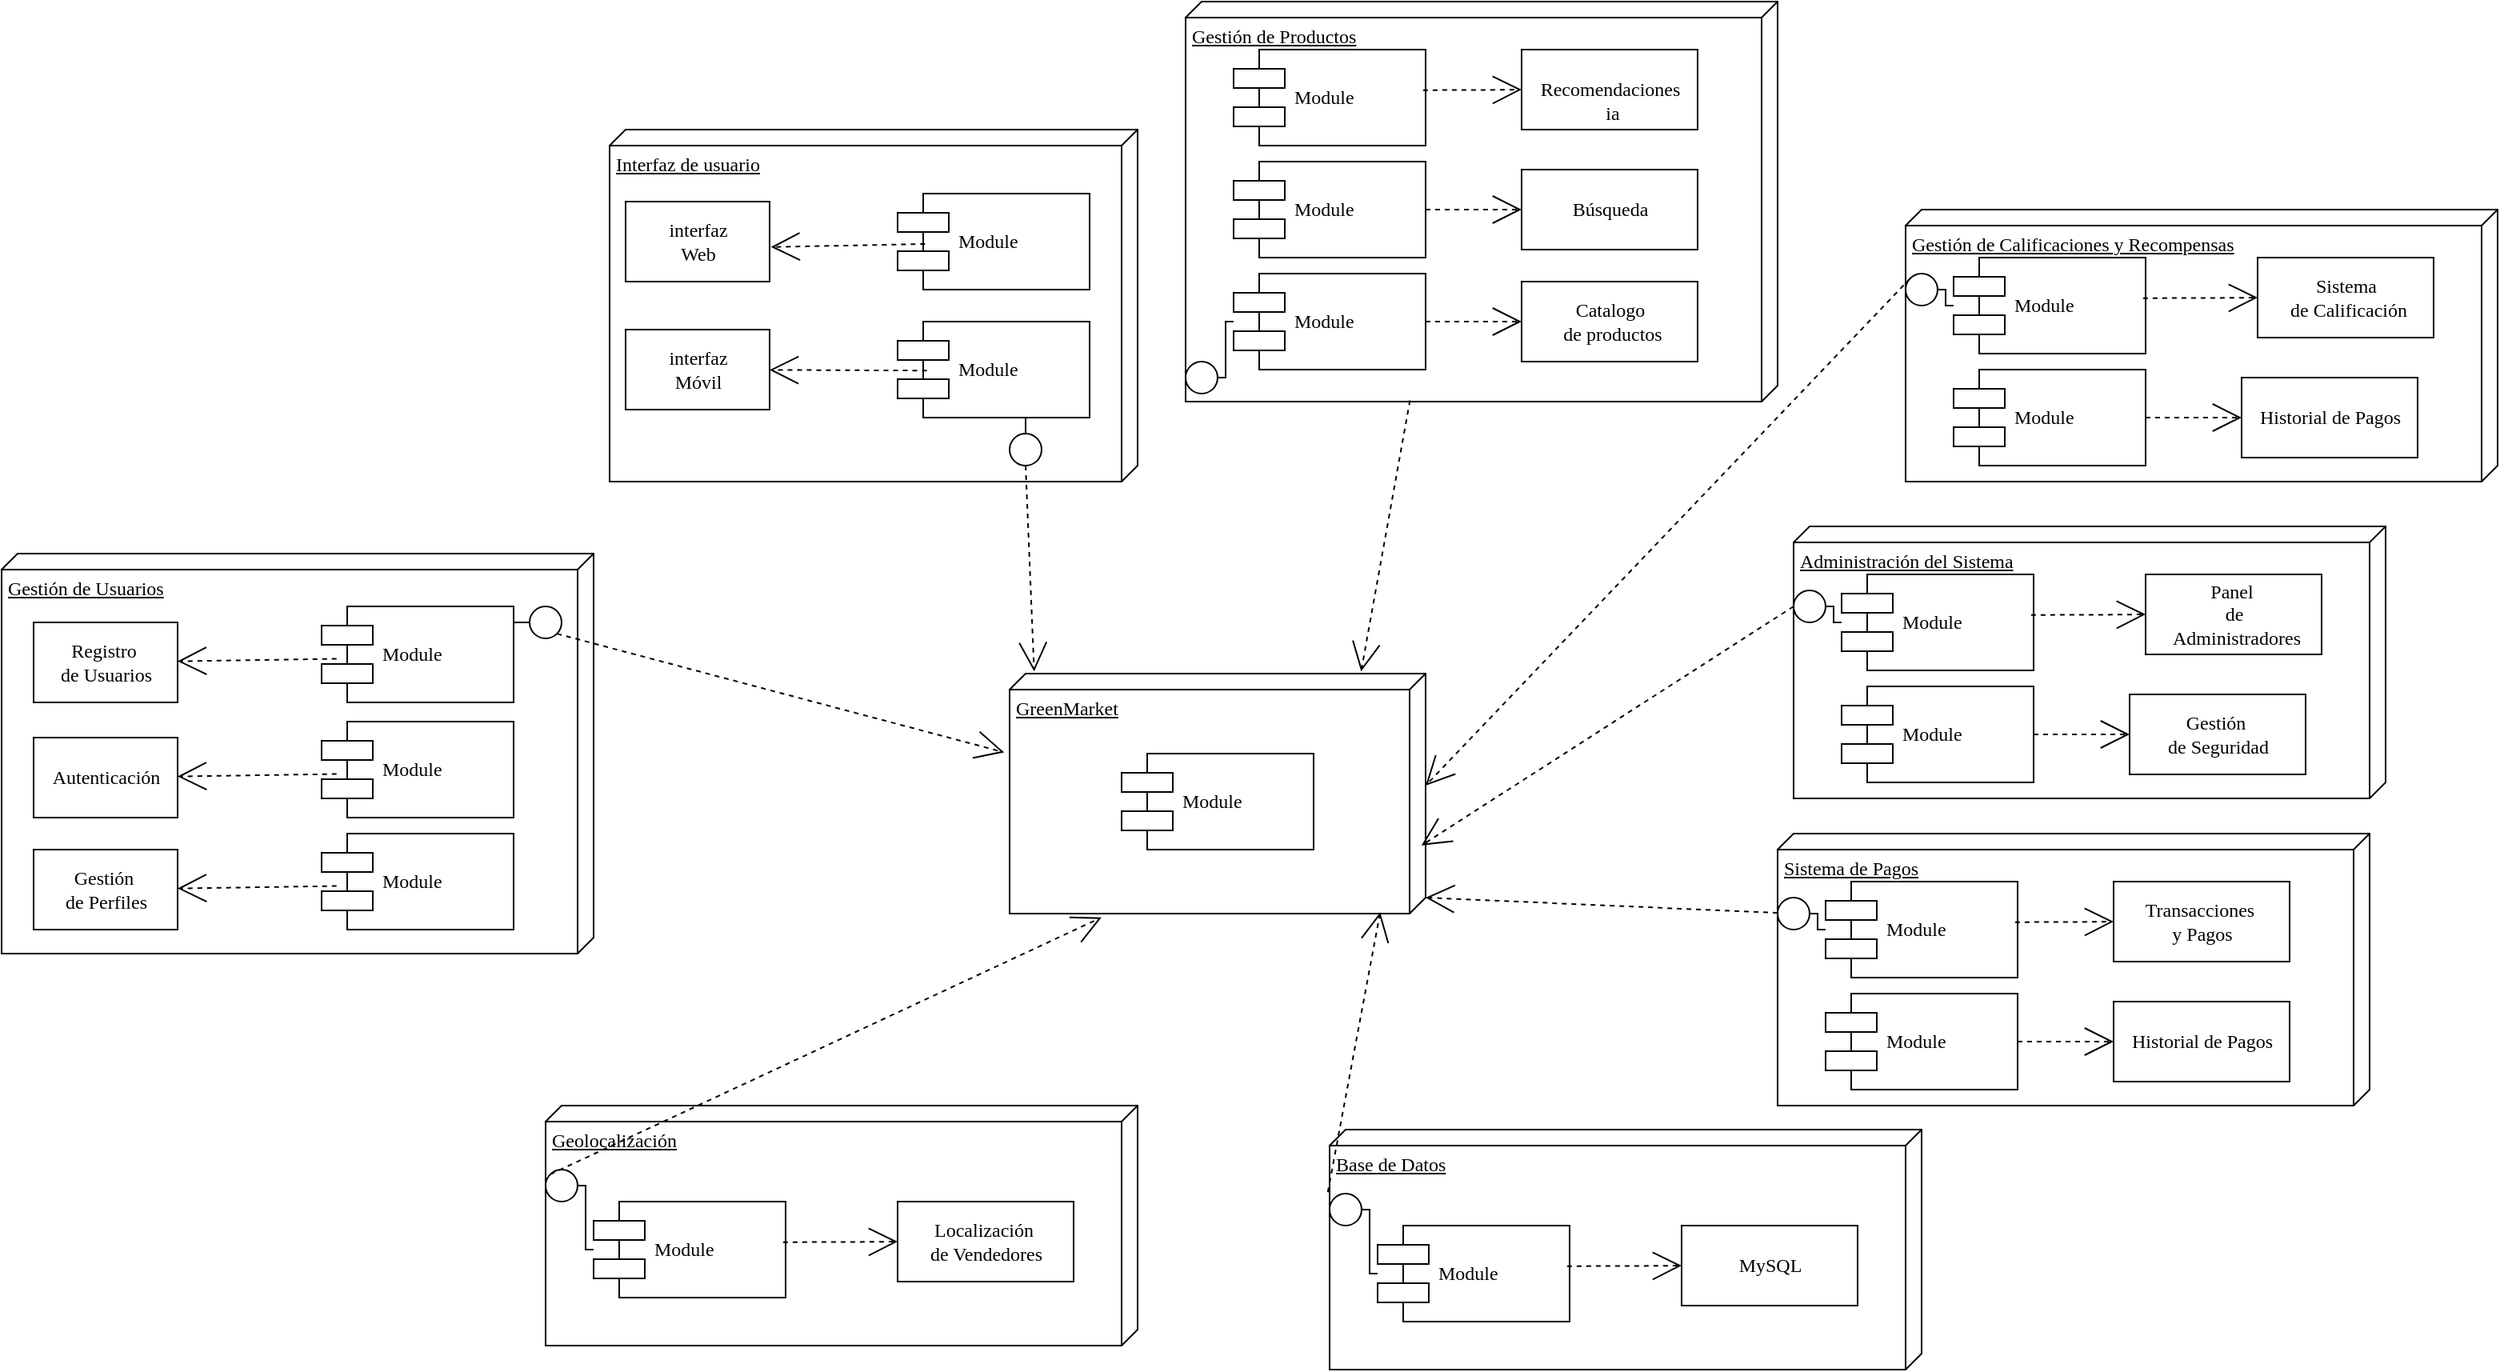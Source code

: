 <mxfile version="24.7.16">
  <diagram name="Página-1" id="dD90SmdXsx337cMtAzFO">
    <mxGraphModel grid="1" page="1" gridSize="10" guides="1" tooltips="1" connect="1" arrows="1" fold="1" pageScale="1" pageWidth="827" pageHeight="1169" math="0" shadow="0">
      <root>
        <mxCell id="0" />
        <mxCell id="1" parent="0" />
        <mxCell id="UbmrtDJ3BTN43E1XNRnQ-1" value="Interfaz de usuario&lt;div&gt;&lt;br&gt;&lt;/div&gt;" style="verticalAlign=top;align=left;spacingTop=8;spacingLeft=2;spacingRight=12;shape=cube;size=10;direction=south;fontStyle=4;html=1;rounded=0;shadow=0;comic=0;labelBackgroundColor=none;strokeWidth=1;fontFamily=Verdana;fontSize=12" vertex="1" parent="1">
          <mxGeometry x="420" y="140" width="330" height="220" as="geometry" />
        </mxCell>
        <mxCell id="UbmrtDJ3BTN43E1XNRnQ-2" value="Gestión de Productos" style="verticalAlign=top;align=left;spacingTop=8;spacingLeft=2;spacingRight=12;shape=cube;size=10;direction=south;fontStyle=4;html=1;rounded=0;shadow=0;comic=0;labelBackgroundColor=none;strokeWidth=1;fontFamily=Verdana;fontSize=12" vertex="1" parent="1">
          <mxGeometry x="780" y="60" width="370" height="250" as="geometry" />
        </mxCell>
        <mxCell id="UbmrtDJ3BTN43E1XNRnQ-3" value="GreenMarket" style="verticalAlign=top;align=left;spacingTop=8;spacingLeft=2;spacingRight=12;shape=cube;size=10;direction=south;fontStyle=4;html=1;rounded=0;shadow=0;comic=0;labelBackgroundColor=none;strokeWidth=1;fontFamily=Verdana;fontSize=12" vertex="1" parent="1">
          <mxGeometry x="670" y="480" width="260" height="150" as="geometry" />
        </mxCell>
        <mxCell id="UbmrtDJ3BTN43E1XNRnQ-5" value="Module&amp;nbsp;" style="shape=component;align=left;spacingLeft=36;rounded=0;shadow=0;comic=0;labelBackgroundColor=none;strokeWidth=1;fontFamily=Verdana;fontSize=12;html=1;" vertex="1" parent="1">
          <mxGeometry x="600" y="260" width="120" height="60" as="geometry" />
        </mxCell>
        <mxCell id="UbmrtDJ3BTN43E1XNRnQ-6" value="" style="ellipse;whiteSpace=wrap;html=1;rounded=0;shadow=0;comic=0;labelBackgroundColor=none;strokeWidth=1;fontFamily=Verdana;fontSize=12;align=center;" vertex="1" parent="1">
          <mxGeometry x="670" y="330" width="20" height="20" as="geometry" />
        </mxCell>
        <mxCell id="UbmrtDJ3BTN43E1XNRnQ-7" value="Module" style="shape=component;align=left;spacingLeft=36;rounded=0;shadow=0;comic=0;labelBackgroundColor=none;strokeWidth=1;fontFamily=Verdana;fontSize=12;html=1;" vertex="1" parent="1">
          <mxGeometry x="810" y="230" width="120" height="60" as="geometry" />
        </mxCell>
        <mxCell id="UbmrtDJ3BTN43E1XNRnQ-8" value="&lt;span style=&quot;background-color: initial;&quot;&gt;Catalogo&lt;/span&gt;&lt;div&gt;&lt;span style=&quot;background-color: initial;&quot;&gt;&amp;nbsp;de productos&lt;/span&gt;&lt;/div&gt;" style="html=1;rounded=0;shadow=0;comic=0;labelBackgroundColor=none;strokeWidth=1;fontFamily=Verdana;fontSize=12;align=center;" vertex="1" parent="1">
          <mxGeometry x="990" y="235" width="110" height="50" as="geometry" />
        </mxCell>
        <mxCell id="UbmrtDJ3BTN43E1XNRnQ-9" value="" style="ellipse;whiteSpace=wrap;html=1;rounded=0;shadow=0;comic=0;labelBackgroundColor=none;strokeWidth=1;fontFamily=Verdana;fontSize=12;align=center;" vertex="1" parent="1">
          <mxGeometry x="780" y="285" width="20" height="20" as="geometry" />
        </mxCell>
        <mxCell id="UbmrtDJ3BTN43E1XNRnQ-10" value="Module" style="shape=component;align=left;spacingLeft=36;rounded=0;shadow=0;comic=0;labelBackgroundColor=none;strokeWidth=1;fontFamily=Verdana;fontSize=12;html=1;" vertex="1" parent="1">
          <mxGeometry x="740" y="530" width="120" height="60" as="geometry" />
        </mxCell>
        <mxCell id="UbmrtDJ3BTN43E1XNRnQ-11" style="edgeStyle=none;rounded=0;html=1;dashed=1;labelBackgroundColor=none;startArrow=none;startFill=0;startSize=8;endArrow=open;endFill=0;endSize=16;fontFamily=Verdana;fontSize=12;exitX=0.5;exitY=1;exitDx=0;exitDy=0;entryX=-0.009;entryY=0.941;entryDx=0;entryDy=0;entryPerimeter=0;" edge="1" parent="1" source="UbmrtDJ3BTN43E1XNRnQ-6" target="UbmrtDJ3BTN43E1XNRnQ-3">
          <mxGeometry relative="1" as="geometry">
            <mxPoint x="780" y="530" as="sourcePoint" />
          </mxGeometry>
        </mxCell>
        <mxCell id="UbmrtDJ3BTN43E1XNRnQ-12" style="edgeStyle=none;rounded=0;html=1;dashed=1;labelBackgroundColor=none;startArrow=none;startFill=0;startSize=8;endArrow=open;endFill=0;endSize=16;fontFamily=Verdana;fontSize=12;entryX=-0.009;entryY=0.155;entryDx=0;entryDy=0;entryPerimeter=0;exitX=0.997;exitY=0.621;exitDx=0;exitDy=0;exitPerimeter=0;" edge="1" parent="1" source="UbmrtDJ3BTN43E1XNRnQ-2" target="UbmrtDJ3BTN43E1XNRnQ-3">
          <mxGeometry relative="1" as="geometry" />
        </mxCell>
        <mxCell id="UbmrtDJ3BTN43E1XNRnQ-13" style="edgeStyle=elbowEdgeStyle;rounded=0;html=1;labelBackgroundColor=none;startArrow=none;startFill=0;startSize=8;endArrow=none;endFill=0;endSize=16;fontFamily=Verdana;fontSize=12;" edge="1" parent="1" source="UbmrtDJ3BTN43E1XNRnQ-9" target="UbmrtDJ3BTN43E1XNRnQ-7">
          <mxGeometry relative="1" as="geometry" />
        </mxCell>
        <mxCell id="UbmrtDJ3BTN43E1XNRnQ-14" style="edgeStyle=elbowEdgeStyle;rounded=0;html=1;labelBackgroundColor=none;startArrow=none;startFill=0;startSize=8;endArrow=none;endFill=0;endSize=16;fontFamily=Verdana;fontSize=12;" edge="1" parent="1" source="UbmrtDJ3BTN43E1XNRnQ-6" target="UbmrtDJ3BTN43E1XNRnQ-5">
          <mxGeometry relative="1" as="geometry">
            <Array as="points">
              <mxPoint x="670" y="290" />
            </Array>
          </mxGeometry>
        </mxCell>
        <mxCell id="UbmrtDJ3BTN43E1XNRnQ-16" style="edgeStyle=orthogonalEdgeStyle;rounded=0;html=1;dashed=1;labelBackgroundColor=none;startArrow=none;startFill=0;startSize=8;endArrow=open;endFill=0;endSize=16;fontFamily=Verdana;fontSize=12;" edge="1" parent="1" source="UbmrtDJ3BTN43E1XNRnQ-7" target="UbmrtDJ3BTN43E1XNRnQ-8">
          <mxGeometry relative="1" as="geometry" />
        </mxCell>
        <mxCell id="UbmrtDJ3BTN43E1XNRnQ-19" value="Module&amp;nbsp;" style="shape=component;align=left;spacingLeft=36;rounded=0;shadow=0;comic=0;labelBackgroundColor=none;strokeWidth=1;fontFamily=Verdana;fontSize=12;html=1;" vertex="1" parent="1">
          <mxGeometry x="600" y="180" width="120" height="60" as="geometry" />
        </mxCell>
        <mxCell id="UbmrtDJ3BTN43E1XNRnQ-24" value="" style="endArrow=open;dashed=1;html=1;rounded=0;fontSize=12;endFill=0;endSize=16;exitX=0.152;exitY=0.51;exitDx=0;exitDy=0;exitPerimeter=0;" edge="1" parent="1" source="UbmrtDJ3BTN43E1XNRnQ-5" target="UbmrtDJ3BTN43E1XNRnQ-29">
          <mxGeometry width="50" height="50" relative="1" as="geometry">
            <mxPoint x="320" y="490" as="sourcePoint" />
            <mxPoint x="519.1" y="292.2" as="targetPoint" />
          </mxGeometry>
        </mxCell>
        <mxCell id="UbmrtDJ3BTN43E1XNRnQ-25" value="interfaz&lt;br&gt;&lt;div&gt;Web&lt;/div&gt;" style="html=1;rounded=0;shadow=0;comic=0;labelBackgroundColor=none;strokeWidth=1;fontFamily=Verdana;fontSize=12;align=center;" vertex="1" parent="1">
          <mxGeometry x="430" y="185" width="90" height="50" as="geometry" />
        </mxCell>
        <mxCell id="UbmrtDJ3BTN43E1XNRnQ-26" value="" style="endArrow=open;dashed=1;html=1;rounded=0;fontSize=12;endFill=0;endSize=16;entryX=1.009;entryY=0.568;entryDx=0;entryDy=0;entryPerimeter=0;exitX=0.143;exitY=0.525;exitDx=0;exitDy=0;exitPerimeter=0;" edge="1" parent="1" source="UbmrtDJ3BTN43E1XNRnQ-19" target="UbmrtDJ3BTN43E1XNRnQ-25">
          <mxGeometry width="50" height="50" relative="1" as="geometry">
            <mxPoint x="619" y="220" as="sourcePoint" />
            <mxPoint x="520" y="221" as="targetPoint" />
          </mxGeometry>
        </mxCell>
        <mxCell id="UbmrtDJ3BTN43E1XNRnQ-28" value="Gestión de Usuarios" style="verticalAlign=top;align=left;spacingTop=8;spacingLeft=2;spacingRight=12;shape=cube;size=10;direction=south;fontStyle=4;html=1;rounded=0;shadow=0;comic=0;labelBackgroundColor=none;strokeWidth=1;fontFamily=Verdana;fontSize=12" vertex="1" parent="1">
          <mxGeometry x="40" y="405" width="370" height="250" as="geometry" />
        </mxCell>
        <mxCell id="UbmrtDJ3BTN43E1XNRnQ-29" value="interfaz&lt;br&gt;&lt;div&gt;Móvil&lt;/div&gt;" style="html=1;rounded=0;shadow=0;comic=0;labelBackgroundColor=none;strokeWidth=1;fontFamily=Verdana;fontSize=12;align=center;" vertex="1" parent="1">
          <mxGeometry x="430" y="265" width="90" height="50" as="geometry" />
        </mxCell>
        <mxCell id="UbmrtDJ3BTN43E1XNRnQ-30" value="Module" style="shape=component;align=left;spacingLeft=36;rounded=0;shadow=0;comic=0;labelBackgroundColor=none;strokeWidth=1;fontFamily=Verdana;fontSize=12;html=1;" vertex="1" parent="1">
          <mxGeometry x="810" y="160" width="120" height="60" as="geometry" />
        </mxCell>
        <mxCell id="UbmrtDJ3BTN43E1XNRnQ-31" value="&lt;div&gt;Búsqueda&lt;/div&gt;" style="html=1;rounded=0;shadow=0;comic=0;labelBackgroundColor=none;strokeWidth=1;fontFamily=Verdana;fontSize=12;align=center;" vertex="1" parent="1">
          <mxGeometry x="990" y="165" width="110" height="50" as="geometry" />
        </mxCell>
        <mxCell id="UbmrtDJ3BTN43E1XNRnQ-35" value="Module" style="shape=component;align=left;spacingLeft=36;rounded=0;shadow=0;comic=0;labelBackgroundColor=none;strokeWidth=1;fontFamily=Verdana;fontSize=12;html=1;" vertex="1" parent="1">
          <mxGeometry x="810" y="90" width="120" height="60" as="geometry" />
        </mxCell>
        <mxCell id="UbmrtDJ3BTN43E1XNRnQ-37" value="&lt;br&gt;&lt;div&gt;&lt;font style=&quot;font-size: 12px;&quot;&gt;Recomendaciones&lt;/font&gt;&lt;/div&gt;&lt;div&gt;&lt;font style=&quot;font-size: 12px;&quot;&gt;&amp;nbsp;ia&lt;/font&gt;&lt;/div&gt;" style="html=1;rounded=0;shadow=0;comic=0;labelBackgroundColor=none;strokeWidth=1;fontFamily=Verdana;fontSize=12;align=center;" vertex="1" parent="1">
          <mxGeometry x="990" y="90" width="110" height="50" as="geometry" />
        </mxCell>
        <mxCell id="UbmrtDJ3BTN43E1XNRnQ-38" style="edgeStyle=orthogonalEdgeStyle;rounded=0;html=1;dashed=1;labelBackgroundColor=none;startArrow=none;startFill=0;startSize=8;endArrow=open;endFill=0;endSize=16;fontFamily=Verdana;fontSize=12;entryX=0;entryY=0.5;entryDx=0;entryDy=0;" edge="1" parent="1" source="UbmrtDJ3BTN43E1XNRnQ-30" target="UbmrtDJ3BTN43E1XNRnQ-31">
          <mxGeometry relative="1" as="geometry">
            <mxPoint x="940" y="275" as="sourcePoint" />
            <mxPoint x="1000" y="275" as="targetPoint" />
          </mxGeometry>
        </mxCell>
        <mxCell id="UbmrtDJ3BTN43E1XNRnQ-39" style="edgeStyle=orthogonalEdgeStyle;rounded=0;html=1;dashed=1;labelBackgroundColor=none;startArrow=none;startFill=0;startSize=8;endArrow=open;endFill=0;endSize=16;fontFamily=Verdana;fontSize=12;entryX=0;entryY=0.5;entryDx=0;entryDy=0;exitX=0.987;exitY=0.422;exitDx=0;exitDy=0;exitPerimeter=0;" edge="1" parent="1" source="UbmrtDJ3BTN43E1XNRnQ-35" target="UbmrtDJ3BTN43E1XNRnQ-37">
          <mxGeometry relative="1" as="geometry">
            <mxPoint x="930" y="129.8" as="sourcePoint" />
            <mxPoint x="990" y="129.8" as="targetPoint" />
          </mxGeometry>
        </mxCell>
        <mxCell id="UbmrtDJ3BTN43E1XNRnQ-44" value="Module&amp;nbsp;" style="shape=component;align=left;spacingLeft=36;rounded=0;shadow=0;comic=0;labelBackgroundColor=none;strokeWidth=1;fontFamily=Verdana;fontSize=12;html=1;" vertex="1" parent="1">
          <mxGeometry x="240" y="438" width="120" height="60" as="geometry" />
        </mxCell>
        <mxCell id="UbmrtDJ3BTN43E1XNRnQ-45" value="" style="ellipse;whiteSpace=wrap;html=1;rounded=0;shadow=0;comic=0;labelBackgroundColor=none;strokeWidth=1;fontFamily=Verdana;fontSize=12;align=center;" vertex="1" parent="1">
          <mxGeometry x="370" y="438" width="20" height="20" as="geometry" />
        </mxCell>
        <mxCell id="UbmrtDJ3BTN43E1XNRnQ-46" style="edgeStyle=none;rounded=0;html=1;dashed=1;labelBackgroundColor=none;startArrow=none;startFill=0;startSize=8;endArrow=open;endFill=0;endSize=16;fontFamily=Verdana;fontSize=12;exitX=1;exitY=1;exitDx=0;exitDy=0;entryX=0.328;entryY=1.013;entryDx=0;entryDy=0;entryPerimeter=0;" edge="1" parent="1" source="UbmrtDJ3BTN43E1XNRnQ-45" target="UbmrtDJ3BTN43E1XNRnQ-3">
          <mxGeometry relative="1" as="geometry">
            <mxPoint x="391" y="655" as="sourcePoint" />
          </mxGeometry>
        </mxCell>
        <mxCell id="UbmrtDJ3BTN43E1XNRnQ-47" style="edgeStyle=elbowEdgeStyle;rounded=0;html=1;labelBackgroundColor=none;startArrow=none;startFill=0;startSize=8;endArrow=none;endFill=0;endSize=16;fontFamily=Verdana;fontSize=12;" edge="1" parent="1" source="UbmrtDJ3BTN43E1XNRnQ-45" target="UbmrtDJ3BTN43E1XNRnQ-44">
          <mxGeometry relative="1" as="geometry">
            <Array as="points">
              <mxPoint x="290" y="463" />
            </Array>
          </mxGeometry>
        </mxCell>
        <mxCell id="UbmrtDJ3BTN43E1XNRnQ-49" value="" style="endArrow=open;dashed=1;html=1;rounded=0;fontSize=12;endFill=0;endSize=16;exitX=0.078;exitY=0.546;exitDx=0;exitDy=0;exitPerimeter=0;" edge="1" parent="1" source="UbmrtDJ3BTN43E1XNRnQ-44" target="UbmrtDJ3BTN43E1XNRnQ-50">
          <mxGeometry width="50" height="50" relative="1" as="geometry">
            <mxPoint x="240" y="469" as="sourcePoint" />
            <mxPoint x="141.1" y="470.2" as="targetPoint" />
          </mxGeometry>
        </mxCell>
        <mxCell id="UbmrtDJ3BTN43E1XNRnQ-50" value="&lt;font style=&quot;font-size: 12px;&quot;&gt;Registro&amp;nbsp;&lt;/font&gt;&lt;div&gt;&lt;font style=&quot;font-size: 12px;&quot;&gt;de Usuarios&lt;/font&gt;&lt;/div&gt;" style="html=1;rounded=0;shadow=0;comic=0;labelBackgroundColor=none;strokeWidth=1;fontFamily=Verdana;fontSize=12;align=center;" vertex="1" parent="1">
          <mxGeometry x="60" y="448" width="90" height="50" as="geometry" />
        </mxCell>
        <mxCell id="UbmrtDJ3BTN43E1XNRnQ-51" value="Module&amp;nbsp;" style="shape=component;align=left;spacingLeft=36;rounded=0;shadow=0;comic=0;labelBackgroundColor=none;strokeWidth=1;fontFamily=Verdana;fontSize=12;html=1;" vertex="1" parent="1">
          <mxGeometry x="240" y="510" width="120" height="60" as="geometry" />
        </mxCell>
        <mxCell id="UbmrtDJ3BTN43E1XNRnQ-52" value="" style="endArrow=open;dashed=1;html=1;rounded=0;fontSize=12;endFill=0;endSize=16;exitX=0.078;exitY=0.546;exitDx=0;exitDy=0;exitPerimeter=0;" edge="1" parent="1" source="UbmrtDJ3BTN43E1XNRnQ-51" target="UbmrtDJ3BTN43E1XNRnQ-53">
          <mxGeometry width="50" height="50" relative="1" as="geometry">
            <mxPoint x="240" y="541" as="sourcePoint" />
            <mxPoint x="141.1" y="542.2" as="targetPoint" />
          </mxGeometry>
        </mxCell>
        <mxCell id="UbmrtDJ3BTN43E1XNRnQ-53" value="&lt;div&gt;Autenticación&lt;/div&gt;" style="html=1;rounded=0;shadow=0;comic=0;labelBackgroundColor=none;strokeWidth=1;fontFamily=Verdana;fontSize=12;align=center;" vertex="1" parent="1">
          <mxGeometry x="60" y="520" width="90" height="50" as="geometry" />
        </mxCell>
        <mxCell id="UbmrtDJ3BTN43E1XNRnQ-54" value="Module&amp;nbsp;" style="shape=component;align=left;spacingLeft=36;rounded=0;shadow=0;comic=0;labelBackgroundColor=none;strokeWidth=1;fontFamily=Verdana;fontSize=12;html=1;" vertex="1" parent="1">
          <mxGeometry x="240" y="580" width="120" height="60" as="geometry" />
        </mxCell>
        <mxCell id="UbmrtDJ3BTN43E1XNRnQ-55" value="" style="endArrow=open;dashed=1;html=1;rounded=0;fontSize=12;endFill=0;endSize=16;exitX=0.078;exitY=0.546;exitDx=0;exitDy=0;exitPerimeter=0;" edge="1" parent="1" source="UbmrtDJ3BTN43E1XNRnQ-54" target="UbmrtDJ3BTN43E1XNRnQ-56">
          <mxGeometry width="50" height="50" relative="1" as="geometry">
            <mxPoint x="240" y="611" as="sourcePoint" />
            <mxPoint x="141.1" y="612.2" as="targetPoint" />
          </mxGeometry>
        </mxCell>
        <mxCell id="UbmrtDJ3BTN43E1XNRnQ-56" value="Gestión&amp;nbsp;&lt;div&gt;de Perfiles&lt;/div&gt;" style="html=1;rounded=0;shadow=0;comic=0;labelBackgroundColor=none;strokeWidth=1;fontFamily=Verdana;fontSize=12;align=center;" vertex="1" parent="1">
          <mxGeometry x="60" y="590" width="90" height="50" as="geometry" />
        </mxCell>
        <mxCell id="UbmrtDJ3BTN43E1XNRnQ-68" value="Sistema de Pagos" style="verticalAlign=top;align=left;spacingTop=8;spacingLeft=2;spacingRight=12;shape=cube;size=10;direction=south;fontStyle=4;html=1;rounded=0;shadow=0;comic=0;labelBackgroundColor=none;strokeWidth=1;fontFamily=Verdana;fontSize=12" vertex="1" parent="1">
          <mxGeometry x="1150" y="580" width="370" height="170" as="geometry" />
        </mxCell>
        <mxCell id="UbmrtDJ3BTN43E1XNRnQ-71" value="" style="ellipse;whiteSpace=wrap;html=1;rounded=0;shadow=0;comic=0;labelBackgroundColor=none;strokeWidth=1;fontFamily=Verdana;fontSize=12;align=center;" vertex="1" parent="1">
          <mxGeometry x="1150" y="620" width="20" height="20" as="geometry" />
        </mxCell>
        <mxCell id="UbmrtDJ3BTN43E1XNRnQ-72" style="edgeStyle=elbowEdgeStyle;rounded=0;html=1;labelBackgroundColor=none;startArrow=none;startFill=0;startSize=8;endArrow=none;endFill=0;endSize=16;fontFamily=Verdana;fontSize=12;" edge="1" parent="1" source="UbmrtDJ3BTN43E1XNRnQ-71" target="UbmrtDJ3BTN43E1XNRnQ-76">
          <mxGeometry relative="1" as="geometry" />
        </mxCell>
        <mxCell id="UbmrtDJ3BTN43E1XNRnQ-74" value="Module" style="shape=component;align=left;spacingLeft=36;rounded=0;shadow=0;comic=0;labelBackgroundColor=none;strokeWidth=1;fontFamily=Verdana;fontSize=12;html=1;" vertex="1" parent="1">
          <mxGeometry x="1180" y="680" width="120" height="60" as="geometry" />
        </mxCell>
        <mxCell id="UbmrtDJ3BTN43E1XNRnQ-75" value="Historial de Pagos" style="html=1;rounded=0;shadow=0;comic=0;labelBackgroundColor=none;strokeWidth=1;fontFamily=Verdana;fontSize=12;align=center;" vertex="1" parent="1">
          <mxGeometry x="1360" y="685" width="110" height="50" as="geometry" />
        </mxCell>
        <mxCell id="UbmrtDJ3BTN43E1XNRnQ-76" value="Module" style="shape=component;align=left;spacingLeft=36;rounded=0;shadow=0;comic=0;labelBackgroundColor=none;strokeWidth=1;fontFamily=Verdana;fontSize=12;html=1;" vertex="1" parent="1">
          <mxGeometry x="1180" y="610" width="120" height="60" as="geometry" />
        </mxCell>
        <mxCell id="UbmrtDJ3BTN43E1XNRnQ-77" value="Transacciones&amp;nbsp;&lt;div&gt;y Pagos&lt;br&gt;&lt;/div&gt;" style="html=1;rounded=0;shadow=0;comic=0;labelBackgroundColor=none;strokeWidth=1;fontFamily=Verdana;fontSize=12;align=center;" vertex="1" parent="1">
          <mxGeometry x="1360" y="610" width="110" height="50" as="geometry" />
        </mxCell>
        <mxCell id="UbmrtDJ3BTN43E1XNRnQ-78" style="edgeStyle=orthogonalEdgeStyle;rounded=0;html=1;dashed=1;labelBackgroundColor=none;startArrow=none;startFill=0;startSize=8;endArrow=open;endFill=0;endSize=16;fontFamily=Verdana;fontSize=12;entryX=0;entryY=0.5;entryDx=0;entryDy=0;" edge="1" parent="1" source="UbmrtDJ3BTN43E1XNRnQ-74" target="UbmrtDJ3BTN43E1XNRnQ-75">
          <mxGeometry relative="1" as="geometry">
            <mxPoint x="1310" y="795" as="sourcePoint" />
            <mxPoint x="1370" y="795" as="targetPoint" />
          </mxGeometry>
        </mxCell>
        <mxCell id="UbmrtDJ3BTN43E1XNRnQ-79" style="edgeStyle=orthogonalEdgeStyle;rounded=0;html=1;dashed=1;labelBackgroundColor=none;startArrow=none;startFill=0;startSize=8;endArrow=open;endFill=0;endSize=16;fontFamily=Verdana;fontSize=12;entryX=0;entryY=0.5;entryDx=0;entryDy=0;exitX=0.987;exitY=0.422;exitDx=0;exitDy=0;exitPerimeter=0;" edge="1" parent="1" source="UbmrtDJ3BTN43E1XNRnQ-76" target="UbmrtDJ3BTN43E1XNRnQ-77">
          <mxGeometry relative="1" as="geometry">
            <mxPoint x="1300" y="649.8" as="sourcePoint" />
            <mxPoint x="1360" y="649.8" as="targetPoint" />
          </mxGeometry>
        </mxCell>
        <mxCell id="UbmrtDJ3BTN43E1XNRnQ-92" style="edgeStyle=none;rounded=0;html=1;dashed=1;labelBackgroundColor=none;startArrow=none;startFill=0;startSize=8;endArrow=open;endFill=0;endSize=16;fontFamily=Verdana;fontSize=12;entryX=0;entryY=0;entryDx=140;entryDy=0;entryPerimeter=0;" edge="1" parent="1" source="UbmrtDJ3BTN43E1XNRnQ-71" target="UbmrtDJ3BTN43E1XNRnQ-3">
          <mxGeometry relative="1" as="geometry">
            <mxPoint x="397" y="465" as="sourcePoint" />
            <mxPoint x="660" y="620" as="targetPoint" />
          </mxGeometry>
        </mxCell>
        <mxCell id="UbmrtDJ3BTN43E1XNRnQ-93" value="Gestión de Calificaciones y Recompensas" style="verticalAlign=top;align=left;spacingTop=8;spacingLeft=2;spacingRight=12;shape=cube;size=10;direction=south;fontStyle=4;html=1;rounded=0;shadow=0;comic=0;labelBackgroundColor=none;strokeWidth=1;fontFamily=Verdana;fontSize=12" vertex="1" parent="1">
          <mxGeometry x="1230" y="190" width="370" height="170" as="geometry" />
        </mxCell>
        <mxCell id="UbmrtDJ3BTN43E1XNRnQ-94" value="" style="ellipse;whiteSpace=wrap;html=1;rounded=0;shadow=0;comic=0;labelBackgroundColor=none;strokeWidth=1;fontFamily=Verdana;fontSize=12;align=center;" vertex="1" parent="1">
          <mxGeometry x="1230" y="230" width="20" height="20" as="geometry" />
        </mxCell>
        <mxCell id="UbmrtDJ3BTN43E1XNRnQ-95" style="edgeStyle=elbowEdgeStyle;rounded=0;html=1;labelBackgroundColor=none;startArrow=none;startFill=0;startSize=8;endArrow=none;endFill=0;endSize=16;fontFamily=Verdana;fontSize=12;" edge="1" parent="1" source="UbmrtDJ3BTN43E1XNRnQ-94" target="UbmrtDJ3BTN43E1XNRnQ-98">
          <mxGeometry relative="1" as="geometry" />
        </mxCell>
        <mxCell id="UbmrtDJ3BTN43E1XNRnQ-96" value="Module" style="shape=component;align=left;spacingLeft=36;rounded=0;shadow=0;comic=0;labelBackgroundColor=none;strokeWidth=1;fontFamily=Verdana;fontSize=12;html=1;" vertex="1" parent="1">
          <mxGeometry x="1260" y="290" width="120" height="60" as="geometry" />
        </mxCell>
        <mxCell id="UbmrtDJ3BTN43E1XNRnQ-97" value="Historial de Pagos" style="html=1;rounded=0;shadow=0;comic=0;labelBackgroundColor=none;strokeWidth=1;fontFamily=Verdana;fontSize=12;align=center;" vertex="1" parent="1">
          <mxGeometry x="1440" y="295" width="110" height="50" as="geometry" />
        </mxCell>
        <mxCell id="UbmrtDJ3BTN43E1XNRnQ-98" value="Module" style="shape=component;align=left;spacingLeft=36;rounded=0;shadow=0;comic=0;labelBackgroundColor=none;strokeWidth=1;fontFamily=Verdana;fontSize=12;html=1;" vertex="1" parent="1">
          <mxGeometry x="1260" y="220" width="120" height="60" as="geometry" />
        </mxCell>
        <mxCell id="UbmrtDJ3BTN43E1XNRnQ-99" value="&lt;div&gt;Sistema&lt;/div&gt;&lt;div&gt;&amp;nbsp;de Calificación&lt;br&gt;&lt;/div&gt;" style="html=1;rounded=0;shadow=0;comic=0;labelBackgroundColor=none;strokeWidth=1;fontFamily=Verdana;fontSize=12;align=center;" vertex="1" parent="1">
          <mxGeometry x="1450" y="220" width="110" height="50" as="geometry" />
        </mxCell>
        <mxCell id="UbmrtDJ3BTN43E1XNRnQ-100" style="edgeStyle=orthogonalEdgeStyle;rounded=0;html=1;dashed=1;labelBackgroundColor=none;startArrow=none;startFill=0;startSize=8;endArrow=open;endFill=0;endSize=16;fontFamily=Verdana;fontSize=12;entryX=0;entryY=0.5;entryDx=0;entryDy=0;" edge="1" parent="1" source="UbmrtDJ3BTN43E1XNRnQ-96" target="UbmrtDJ3BTN43E1XNRnQ-97">
          <mxGeometry relative="1" as="geometry">
            <mxPoint x="1390" y="405" as="sourcePoint" />
            <mxPoint x="1450" y="405" as="targetPoint" />
          </mxGeometry>
        </mxCell>
        <mxCell id="UbmrtDJ3BTN43E1XNRnQ-101" style="edgeStyle=orthogonalEdgeStyle;rounded=0;html=1;dashed=1;labelBackgroundColor=none;startArrow=none;startFill=0;startSize=8;endArrow=open;endFill=0;endSize=16;fontFamily=Verdana;fontSize=12;entryX=0;entryY=0.5;entryDx=0;entryDy=0;exitX=0.987;exitY=0.422;exitDx=0;exitDy=0;exitPerimeter=0;" edge="1" parent="1" source="UbmrtDJ3BTN43E1XNRnQ-98" target="UbmrtDJ3BTN43E1XNRnQ-99">
          <mxGeometry relative="1" as="geometry">
            <mxPoint x="1380" y="259.8" as="sourcePoint" />
            <mxPoint x="1440" y="259.8" as="targetPoint" />
          </mxGeometry>
        </mxCell>
        <mxCell id="UbmrtDJ3BTN43E1XNRnQ-102" style="edgeStyle=none;rounded=0;html=1;dashed=1;labelBackgroundColor=none;startArrow=none;startFill=0;startSize=8;endArrow=open;endFill=0;endSize=16;fontFamily=Verdana;fontSize=12;entryX=0;entryY=0;entryDx=70;entryDy=0;entryPerimeter=0;exitX=0;exitY=0;exitDx=0;exitDy=0;" edge="1" parent="1" source="UbmrtDJ3BTN43E1XNRnQ-94" target="UbmrtDJ3BTN43E1XNRnQ-3">
          <mxGeometry relative="1" as="geometry">
            <mxPoint x="980" y="506.5" as="sourcePoint" />
            <mxPoint x="1023" y="603.5" as="targetPoint" />
          </mxGeometry>
        </mxCell>
        <mxCell id="UbmrtDJ3BTN43E1XNRnQ-103" value="Base de Datos" style="verticalAlign=top;align=left;spacingTop=8;spacingLeft=2;spacingRight=12;shape=cube;size=10;direction=south;fontStyle=4;html=1;rounded=0;shadow=0;comic=0;labelBackgroundColor=none;strokeWidth=1;fontFamily=Verdana;fontSize=12" vertex="1" parent="1">
          <mxGeometry x="870" y="765" width="370" height="150" as="geometry" />
        </mxCell>
        <mxCell id="UbmrtDJ3BTN43E1XNRnQ-104" value="" style="ellipse;whiteSpace=wrap;html=1;rounded=0;shadow=0;comic=0;labelBackgroundColor=none;strokeWidth=1;fontFamily=Verdana;fontSize=12;align=center;" vertex="1" parent="1">
          <mxGeometry x="870" y="805" width="20" height="20" as="geometry" />
        </mxCell>
        <mxCell id="UbmrtDJ3BTN43E1XNRnQ-105" style="edgeStyle=elbowEdgeStyle;rounded=0;html=1;labelBackgroundColor=none;startArrow=none;startFill=0;startSize=8;endArrow=none;endFill=0;endSize=16;fontFamily=Verdana;fontSize=12;" edge="1" parent="1" source="UbmrtDJ3BTN43E1XNRnQ-104" target="UbmrtDJ3BTN43E1XNRnQ-108">
          <mxGeometry relative="1" as="geometry" />
        </mxCell>
        <mxCell id="UbmrtDJ3BTN43E1XNRnQ-108" value="Module" style="shape=component;align=left;spacingLeft=36;rounded=0;shadow=0;comic=0;labelBackgroundColor=none;strokeWidth=1;fontFamily=Verdana;fontSize=12;html=1;" vertex="1" parent="1">
          <mxGeometry x="900" y="825" width="120" height="60" as="geometry" />
        </mxCell>
        <mxCell id="UbmrtDJ3BTN43E1XNRnQ-109" value="MySQL" style="html=1;rounded=0;shadow=0;comic=0;labelBackgroundColor=none;strokeWidth=1;fontFamily=Verdana;fontSize=12;align=center;" vertex="1" parent="1">
          <mxGeometry x="1090" y="825" width="110" height="50" as="geometry" />
        </mxCell>
        <mxCell id="UbmrtDJ3BTN43E1XNRnQ-111" style="edgeStyle=orthogonalEdgeStyle;rounded=0;html=1;dashed=1;labelBackgroundColor=none;startArrow=none;startFill=0;startSize=8;endArrow=open;endFill=0;endSize=16;fontFamily=Verdana;fontSize=12;entryX=0;entryY=0.5;entryDx=0;entryDy=0;exitX=0.987;exitY=0.422;exitDx=0;exitDy=0;exitPerimeter=0;" edge="1" parent="1" source="UbmrtDJ3BTN43E1XNRnQ-108" target="UbmrtDJ3BTN43E1XNRnQ-109">
          <mxGeometry relative="1" as="geometry">
            <mxPoint x="1020" y="834.8" as="sourcePoint" />
            <mxPoint x="1080" y="834.8" as="targetPoint" />
          </mxGeometry>
        </mxCell>
        <mxCell id="UbmrtDJ3BTN43E1XNRnQ-112" value="Geolocalización" style="verticalAlign=top;align=left;spacingTop=8;spacingLeft=2;spacingRight=12;shape=cube;size=10;direction=south;fontStyle=4;html=1;rounded=0;shadow=0;comic=0;labelBackgroundColor=none;strokeWidth=1;fontFamily=Verdana;fontSize=12" vertex="1" parent="1">
          <mxGeometry x="380" y="750" width="370" height="150" as="geometry" />
        </mxCell>
        <mxCell id="UbmrtDJ3BTN43E1XNRnQ-113" value="" style="ellipse;whiteSpace=wrap;html=1;rounded=0;shadow=0;comic=0;labelBackgroundColor=none;strokeWidth=1;fontFamily=Verdana;fontSize=12;align=center;" vertex="1" parent="1">
          <mxGeometry x="380" y="790" width="20" height="20" as="geometry" />
        </mxCell>
        <mxCell id="UbmrtDJ3BTN43E1XNRnQ-114" style="edgeStyle=elbowEdgeStyle;rounded=0;html=1;labelBackgroundColor=none;startArrow=none;startFill=0;startSize=8;endArrow=none;endFill=0;endSize=16;fontFamily=Verdana;fontSize=12;" edge="1" parent="1" source="UbmrtDJ3BTN43E1XNRnQ-113" target="UbmrtDJ3BTN43E1XNRnQ-115">
          <mxGeometry relative="1" as="geometry" />
        </mxCell>
        <mxCell id="UbmrtDJ3BTN43E1XNRnQ-115" value="Module" style="shape=component;align=left;spacingLeft=36;rounded=0;shadow=0;comic=0;labelBackgroundColor=none;strokeWidth=1;fontFamily=Verdana;fontSize=12;html=1;" vertex="1" parent="1">
          <mxGeometry x="410" y="810" width="120" height="60" as="geometry" />
        </mxCell>
        <mxCell id="UbmrtDJ3BTN43E1XNRnQ-116" value="Localización&amp;nbsp;&lt;div&gt;&lt;span style=&quot;background-color: initial;&quot;&gt;de Vendedores&lt;/span&gt;&lt;br&gt;&lt;/div&gt;" style="html=1;rounded=0;shadow=0;comic=0;labelBackgroundColor=none;strokeWidth=1;fontFamily=Verdana;fontSize=12;align=center;" vertex="1" parent="1">
          <mxGeometry x="600" y="810" width="110" height="50" as="geometry" />
        </mxCell>
        <mxCell id="UbmrtDJ3BTN43E1XNRnQ-117" style="edgeStyle=orthogonalEdgeStyle;rounded=0;html=1;dashed=1;labelBackgroundColor=none;startArrow=none;startFill=0;startSize=8;endArrow=open;endFill=0;endSize=16;fontFamily=Verdana;fontSize=12;entryX=0;entryY=0.5;entryDx=0;entryDy=0;exitX=0.987;exitY=0.422;exitDx=0;exitDy=0;exitPerimeter=0;" edge="1" parent="1" source="UbmrtDJ3BTN43E1XNRnQ-115" target="UbmrtDJ3BTN43E1XNRnQ-116">
          <mxGeometry relative="1" as="geometry">
            <mxPoint x="530" y="819.8" as="sourcePoint" />
            <mxPoint x="590" y="819.8" as="targetPoint" />
          </mxGeometry>
        </mxCell>
        <mxCell id="UbmrtDJ3BTN43E1XNRnQ-118" value="Administración del Sistema" style="verticalAlign=top;align=left;spacingTop=8;spacingLeft=2;spacingRight=12;shape=cube;size=10;direction=south;fontStyle=4;html=1;rounded=0;shadow=0;comic=0;labelBackgroundColor=none;strokeWidth=1;fontFamily=Verdana;fontSize=12" vertex="1" parent="1">
          <mxGeometry x="1160" y="388" width="370" height="170" as="geometry" />
        </mxCell>
        <mxCell id="UbmrtDJ3BTN43E1XNRnQ-119" value="" style="ellipse;whiteSpace=wrap;html=1;rounded=0;shadow=0;comic=0;labelBackgroundColor=none;strokeWidth=1;fontFamily=Verdana;fontSize=12;align=center;" vertex="1" parent="1">
          <mxGeometry x="1160" y="428" width="20" height="20" as="geometry" />
        </mxCell>
        <mxCell id="UbmrtDJ3BTN43E1XNRnQ-120" style="edgeStyle=elbowEdgeStyle;rounded=0;html=1;labelBackgroundColor=none;startArrow=none;startFill=0;startSize=8;endArrow=none;endFill=0;endSize=16;fontFamily=Verdana;fontSize=12;" edge="1" parent="1" source="UbmrtDJ3BTN43E1XNRnQ-119" target="UbmrtDJ3BTN43E1XNRnQ-123">
          <mxGeometry relative="1" as="geometry" />
        </mxCell>
        <mxCell id="UbmrtDJ3BTN43E1XNRnQ-121" value="Module" style="shape=component;align=left;spacingLeft=36;rounded=0;shadow=0;comic=0;labelBackgroundColor=none;strokeWidth=1;fontFamily=Verdana;fontSize=12;html=1;" vertex="1" parent="1">
          <mxGeometry x="1190" y="488" width="120" height="60" as="geometry" />
        </mxCell>
        <mxCell id="UbmrtDJ3BTN43E1XNRnQ-122" value="Gestión&amp;nbsp;&lt;div&gt;de Seguridad&lt;/div&gt;" style="html=1;rounded=0;shadow=0;comic=0;labelBackgroundColor=none;strokeWidth=1;fontFamily=Verdana;fontSize=12;align=center;" vertex="1" parent="1">
          <mxGeometry x="1370" y="493" width="110" height="50" as="geometry" />
        </mxCell>
        <mxCell id="UbmrtDJ3BTN43E1XNRnQ-123" value="Module" style="shape=component;align=left;spacingLeft=36;rounded=0;shadow=0;comic=0;labelBackgroundColor=none;strokeWidth=1;fontFamily=Verdana;fontSize=12;html=1;" vertex="1" parent="1">
          <mxGeometry x="1190" y="418" width="120" height="60" as="geometry" />
        </mxCell>
        <mxCell id="UbmrtDJ3BTN43E1XNRnQ-124" value="&lt;div&gt;Panel&amp;nbsp;&lt;/div&gt;&lt;div&gt;de&lt;/div&gt;&lt;div&gt;&amp;nbsp;Administradores&lt;br&gt;&lt;/div&gt;" style="html=1;rounded=0;shadow=0;comic=0;labelBackgroundColor=none;strokeWidth=1;fontFamily=Verdana;fontSize=12;align=center;" vertex="1" parent="1">
          <mxGeometry x="1380" y="418" width="110" height="50" as="geometry" />
        </mxCell>
        <mxCell id="UbmrtDJ3BTN43E1XNRnQ-125" style="edgeStyle=orthogonalEdgeStyle;rounded=0;html=1;dashed=1;labelBackgroundColor=none;startArrow=none;startFill=0;startSize=8;endArrow=open;endFill=0;endSize=16;fontFamily=Verdana;fontSize=12;entryX=0;entryY=0.5;entryDx=0;entryDy=0;" edge="1" parent="1" source="UbmrtDJ3BTN43E1XNRnQ-121" target="UbmrtDJ3BTN43E1XNRnQ-122">
          <mxGeometry relative="1" as="geometry">
            <mxPoint x="1320" y="603" as="sourcePoint" />
            <mxPoint x="1380" y="603" as="targetPoint" />
          </mxGeometry>
        </mxCell>
        <mxCell id="UbmrtDJ3BTN43E1XNRnQ-126" style="edgeStyle=orthogonalEdgeStyle;rounded=0;html=1;dashed=1;labelBackgroundColor=none;startArrow=none;startFill=0;startSize=8;endArrow=open;endFill=0;endSize=16;fontFamily=Verdana;fontSize=12;entryX=0;entryY=0.5;entryDx=0;entryDy=0;exitX=0.987;exitY=0.422;exitDx=0;exitDy=0;exitPerimeter=0;" edge="1" parent="1" source="UbmrtDJ3BTN43E1XNRnQ-123" target="UbmrtDJ3BTN43E1XNRnQ-124">
          <mxGeometry relative="1" as="geometry">
            <mxPoint x="1310" y="457.8" as="sourcePoint" />
            <mxPoint x="1370" y="457.8" as="targetPoint" />
          </mxGeometry>
        </mxCell>
        <mxCell id="UbmrtDJ3BTN43E1XNRnQ-128" style="edgeStyle=none;rounded=0;html=1;dashed=1;labelBackgroundColor=none;startArrow=none;startFill=0;startSize=8;endArrow=open;endFill=0;endSize=16;fontFamily=Verdana;fontSize=12;exitX=0.261;exitY=1.003;exitDx=0;exitDy=0;exitPerimeter=0;entryX=0.994;entryY=0.109;entryDx=0;entryDy=0;entryPerimeter=0;" edge="1" parent="1" source="UbmrtDJ3BTN43E1XNRnQ-103" target="UbmrtDJ3BTN43E1XNRnQ-3">
          <mxGeometry relative="1" as="geometry">
            <mxPoint x="1300" y="640" as="sourcePoint" />
            <mxPoint x="900" y="640" as="targetPoint" />
          </mxGeometry>
        </mxCell>
        <mxCell id="UbmrtDJ3BTN43E1XNRnQ-129" style="edgeStyle=none;rounded=0;html=1;dashed=1;labelBackgroundColor=none;startArrow=none;startFill=0;startSize=8;endArrow=open;endFill=0;endSize=16;fontFamily=Verdana;fontSize=12;exitX=0;exitY=0;exitDx=0;exitDy=0;entryX=1.016;entryY=0.779;entryDx=0;entryDy=0;entryPerimeter=0;" edge="1" parent="1" source="UbmrtDJ3BTN43E1XNRnQ-113" target="UbmrtDJ3BTN43E1XNRnQ-3">
          <mxGeometry relative="1" as="geometry">
            <mxPoint x="1169" y="844" as="sourcePoint" />
            <mxPoint x="912" y="639" as="targetPoint" />
          </mxGeometry>
        </mxCell>
        <mxCell id="UbmrtDJ3BTN43E1XNRnQ-130" style="edgeStyle=none;rounded=0;html=1;dashed=1;labelBackgroundColor=none;startArrow=none;startFill=0;startSize=8;endArrow=open;endFill=0;endSize=16;fontFamily=Verdana;fontSize=12;entryX=0.716;entryY=0.01;entryDx=0;entryDy=0;entryPerimeter=0;exitX=0;exitY=0.5;exitDx=0;exitDy=0;" edge="1" parent="1" source="UbmrtDJ3BTN43E1XNRnQ-119" target="UbmrtDJ3BTN43E1XNRnQ-3">
          <mxGeometry relative="1" as="geometry">
            <mxPoint x="1250" y="270" as="sourcePoint" />
            <mxPoint x="947" y="587" as="targetPoint" />
          </mxGeometry>
        </mxCell>
      </root>
    </mxGraphModel>
  </diagram>
</mxfile>
